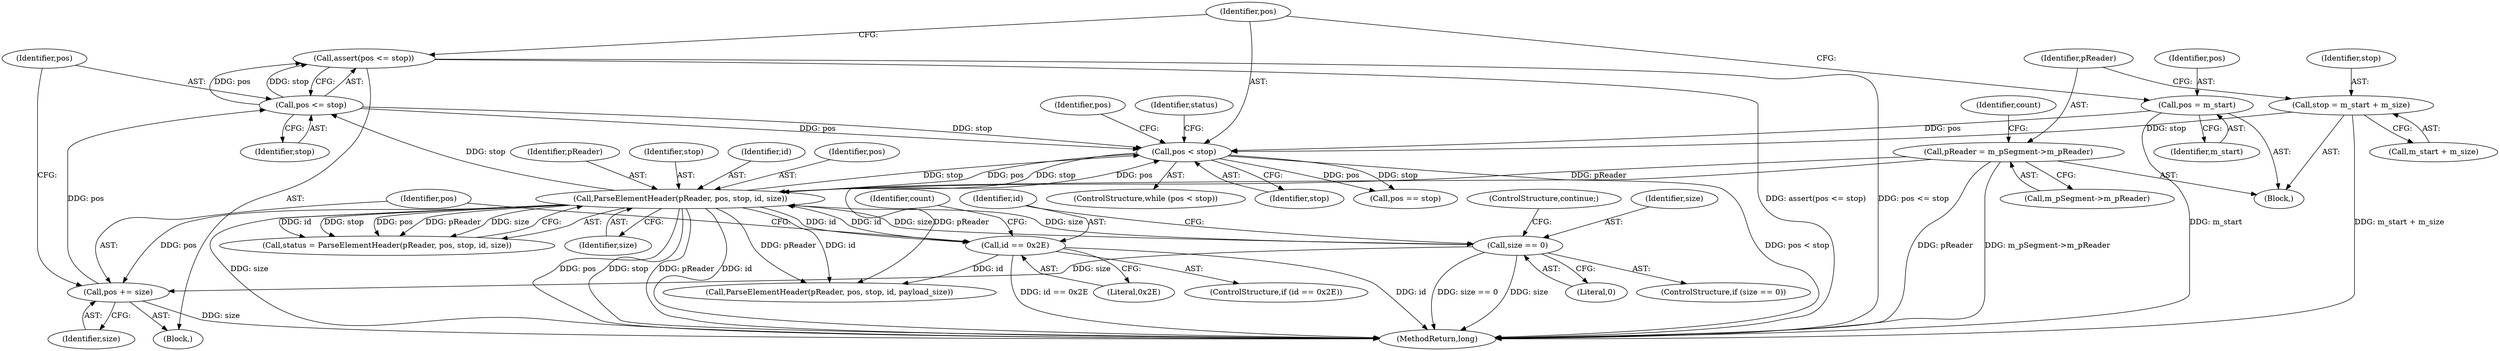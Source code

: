 digraph "0_Android_cc274e2abe8b2a6698a5c47d8aa4bb45f1f9538d_43@API" {
"1000175" [label="(Call,assert(pos <= stop))"];
"1000176" [label="(Call,pos <= stop)"];
"1000172" [label="(Call,pos += size)"];
"1000162" [label="(Call,size == 0)"];
"1000149" [label="(Call,ParseElementHeader(pReader, pos, stop, id, size))"];
"1000126" [label="(Call,pReader = m_pSegment->m_pReader)"];
"1000140" [label="(Call,pos < stop)"];
"1000136" [label="(Call,pos = m_start)"];
"1000121" [label="(Call,stop = m_start + m_size)"];
"1000167" [label="(Call,id == 0x2E)"];
"1000121" [label="(Call,stop = m_start + m_size)"];
"1000138" [label="(Identifier,m_start)"];
"1000153" [label="(Identifier,id)"];
"1000126" [label="(Call,pReader = m_pSegment->m_pReader)"];
"1000151" [label="(Identifier,pos)"];
"1000216" [label="(Call,ParseElementHeader(pReader, pos, stop, id, payload_size))"];
"1000147" [label="(Call,status = ParseElementHeader(pReader, pos, stop, id, size))"];
"1000148" [label="(Identifier,status)"];
"1000172" [label="(Call,pos += size)"];
"1000178" [label="(Identifier,stop)"];
"1000292" [label="(MethodReturn,long)"];
"1000177" [label="(Identifier,pos)"];
"1000164" [label="(Literal,0)"];
"1000140" [label="(Call,pos < stop)"];
"1000168" [label="(Identifier,id)"];
"1000180" [label="(Call,pos == stop)"];
"1000162" [label="(Call,size == 0)"];
"1000171" [label="(Identifier,count)"];
"1000169" [label="(Literal,0x2E)"];
"1000122" [label="(Identifier,stop)"];
"1000175" [label="(Call,assert(pos <= stop))"];
"1000176" [label="(Call,pos <= stop)"];
"1000161" [label="(ControlStructure,if (size == 0))"];
"1000137" [label="(Identifier,pos)"];
"1000150" [label="(Identifier,pReader)"];
"1000111" [label="(Block,)"];
"1000174" [label="(Identifier,size)"];
"1000133" [label="(Identifier,count)"];
"1000136" [label="(Call,pos = m_start)"];
"1000181" [label="(Identifier,pos)"];
"1000149" [label="(Call,ParseElementHeader(pReader, pos, stop, id, size))"];
"1000142" [label="(Identifier,stop)"];
"1000139" [label="(ControlStructure,while (pos < stop))"];
"1000163" [label="(Identifier,size)"];
"1000127" [label="(Identifier,pReader)"];
"1000154" [label="(Identifier,size)"];
"1000123" [label="(Call,m_start + m_size)"];
"1000141" [label="(Identifier,pos)"];
"1000152" [label="(Identifier,stop)"];
"1000166" [label="(ControlStructure,if (id == 0x2E))"];
"1000165" [label="(ControlStructure,continue;)"];
"1000143" [label="(Block,)"];
"1000173" [label="(Identifier,pos)"];
"1000128" [label="(Call,m_pSegment->m_pReader)"];
"1000167" [label="(Call,id == 0x2E)"];
"1000175" -> "1000143"  [label="AST: "];
"1000175" -> "1000176"  [label="CFG: "];
"1000176" -> "1000175"  [label="AST: "];
"1000141" -> "1000175"  [label="CFG: "];
"1000175" -> "1000292"  [label="DDG: pos <= stop"];
"1000175" -> "1000292"  [label="DDG: assert(pos <= stop)"];
"1000176" -> "1000175"  [label="DDG: pos"];
"1000176" -> "1000175"  [label="DDG: stop"];
"1000176" -> "1000178"  [label="CFG: "];
"1000177" -> "1000176"  [label="AST: "];
"1000178" -> "1000176"  [label="AST: "];
"1000176" -> "1000140"  [label="DDG: pos"];
"1000176" -> "1000140"  [label="DDG: stop"];
"1000172" -> "1000176"  [label="DDG: pos"];
"1000149" -> "1000176"  [label="DDG: stop"];
"1000172" -> "1000143"  [label="AST: "];
"1000172" -> "1000174"  [label="CFG: "];
"1000173" -> "1000172"  [label="AST: "];
"1000174" -> "1000172"  [label="AST: "];
"1000177" -> "1000172"  [label="CFG: "];
"1000172" -> "1000292"  [label="DDG: size"];
"1000162" -> "1000172"  [label="DDG: size"];
"1000149" -> "1000172"  [label="DDG: pos"];
"1000162" -> "1000161"  [label="AST: "];
"1000162" -> "1000164"  [label="CFG: "];
"1000163" -> "1000162"  [label="AST: "];
"1000164" -> "1000162"  [label="AST: "];
"1000165" -> "1000162"  [label="CFG: "];
"1000168" -> "1000162"  [label="CFG: "];
"1000162" -> "1000292"  [label="DDG: size"];
"1000162" -> "1000292"  [label="DDG: size == 0"];
"1000162" -> "1000149"  [label="DDG: size"];
"1000149" -> "1000162"  [label="DDG: size"];
"1000149" -> "1000147"  [label="AST: "];
"1000149" -> "1000154"  [label="CFG: "];
"1000150" -> "1000149"  [label="AST: "];
"1000151" -> "1000149"  [label="AST: "];
"1000152" -> "1000149"  [label="AST: "];
"1000153" -> "1000149"  [label="AST: "];
"1000154" -> "1000149"  [label="AST: "];
"1000147" -> "1000149"  [label="CFG: "];
"1000149" -> "1000292"  [label="DDG: size"];
"1000149" -> "1000292"  [label="DDG: pos"];
"1000149" -> "1000292"  [label="DDG: stop"];
"1000149" -> "1000292"  [label="DDG: id"];
"1000149" -> "1000292"  [label="DDG: pReader"];
"1000149" -> "1000140"  [label="DDG: pos"];
"1000149" -> "1000140"  [label="DDG: stop"];
"1000149" -> "1000147"  [label="DDG: id"];
"1000149" -> "1000147"  [label="DDG: stop"];
"1000149" -> "1000147"  [label="DDG: pos"];
"1000149" -> "1000147"  [label="DDG: pReader"];
"1000149" -> "1000147"  [label="DDG: size"];
"1000126" -> "1000149"  [label="DDG: pReader"];
"1000140" -> "1000149"  [label="DDG: pos"];
"1000140" -> "1000149"  [label="DDG: stop"];
"1000167" -> "1000149"  [label="DDG: id"];
"1000149" -> "1000167"  [label="DDG: id"];
"1000149" -> "1000216"  [label="DDG: pReader"];
"1000149" -> "1000216"  [label="DDG: id"];
"1000126" -> "1000111"  [label="AST: "];
"1000126" -> "1000128"  [label="CFG: "];
"1000127" -> "1000126"  [label="AST: "];
"1000128" -> "1000126"  [label="AST: "];
"1000133" -> "1000126"  [label="CFG: "];
"1000126" -> "1000292"  [label="DDG: pReader"];
"1000126" -> "1000292"  [label="DDG: m_pSegment->m_pReader"];
"1000126" -> "1000216"  [label="DDG: pReader"];
"1000140" -> "1000139"  [label="AST: "];
"1000140" -> "1000142"  [label="CFG: "];
"1000141" -> "1000140"  [label="AST: "];
"1000142" -> "1000140"  [label="AST: "];
"1000148" -> "1000140"  [label="CFG: "];
"1000181" -> "1000140"  [label="CFG: "];
"1000140" -> "1000292"  [label="DDG: pos < stop"];
"1000136" -> "1000140"  [label="DDG: pos"];
"1000121" -> "1000140"  [label="DDG: stop"];
"1000140" -> "1000180"  [label="DDG: pos"];
"1000140" -> "1000180"  [label="DDG: stop"];
"1000136" -> "1000111"  [label="AST: "];
"1000136" -> "1000138"  [label="CFG: "];
"1000137" -> "1000136"  [label="AST: "];
"1000138" -> "1000136"  [label="AST: "];
"1000141" -> "1000136"  [label="CFG: "];
"1000136" -> "1000292"  [label="DDG: m_start"];
"1000121" -> "1000111"  [label="AST: "];
"1000121" -> "1000123"  [label="CFG: "];
"1000122" -> "1000121"  [label="AST: "];
"1000123" -> "1000121"  [label="AST: "];
"1000127" -> "1000121"  [label="CFG: "];
"1000121" -> "1000292"  [label="DDG: m_start + m_size"];
"1000167" -> "1000166"  [label="AST: "];
"1000167" -> "1000169"  [label="CFG: "];
"1000168" -> "1000167"  [label="AST: "];
"1000169" -> "1000167"  [label="AST: "];
"1000171" -> "1000167"  [label="CFG: "];
"1000173" -> "1000167"  [label="CFG: "];
"1000167" -> "1000292"  [label="DDG: id"];
"1000167" -> "1000292"  [label="DDG: id == 0x2E"];
"1000167" -> "1000216"  [label="DDG: id"];
}

